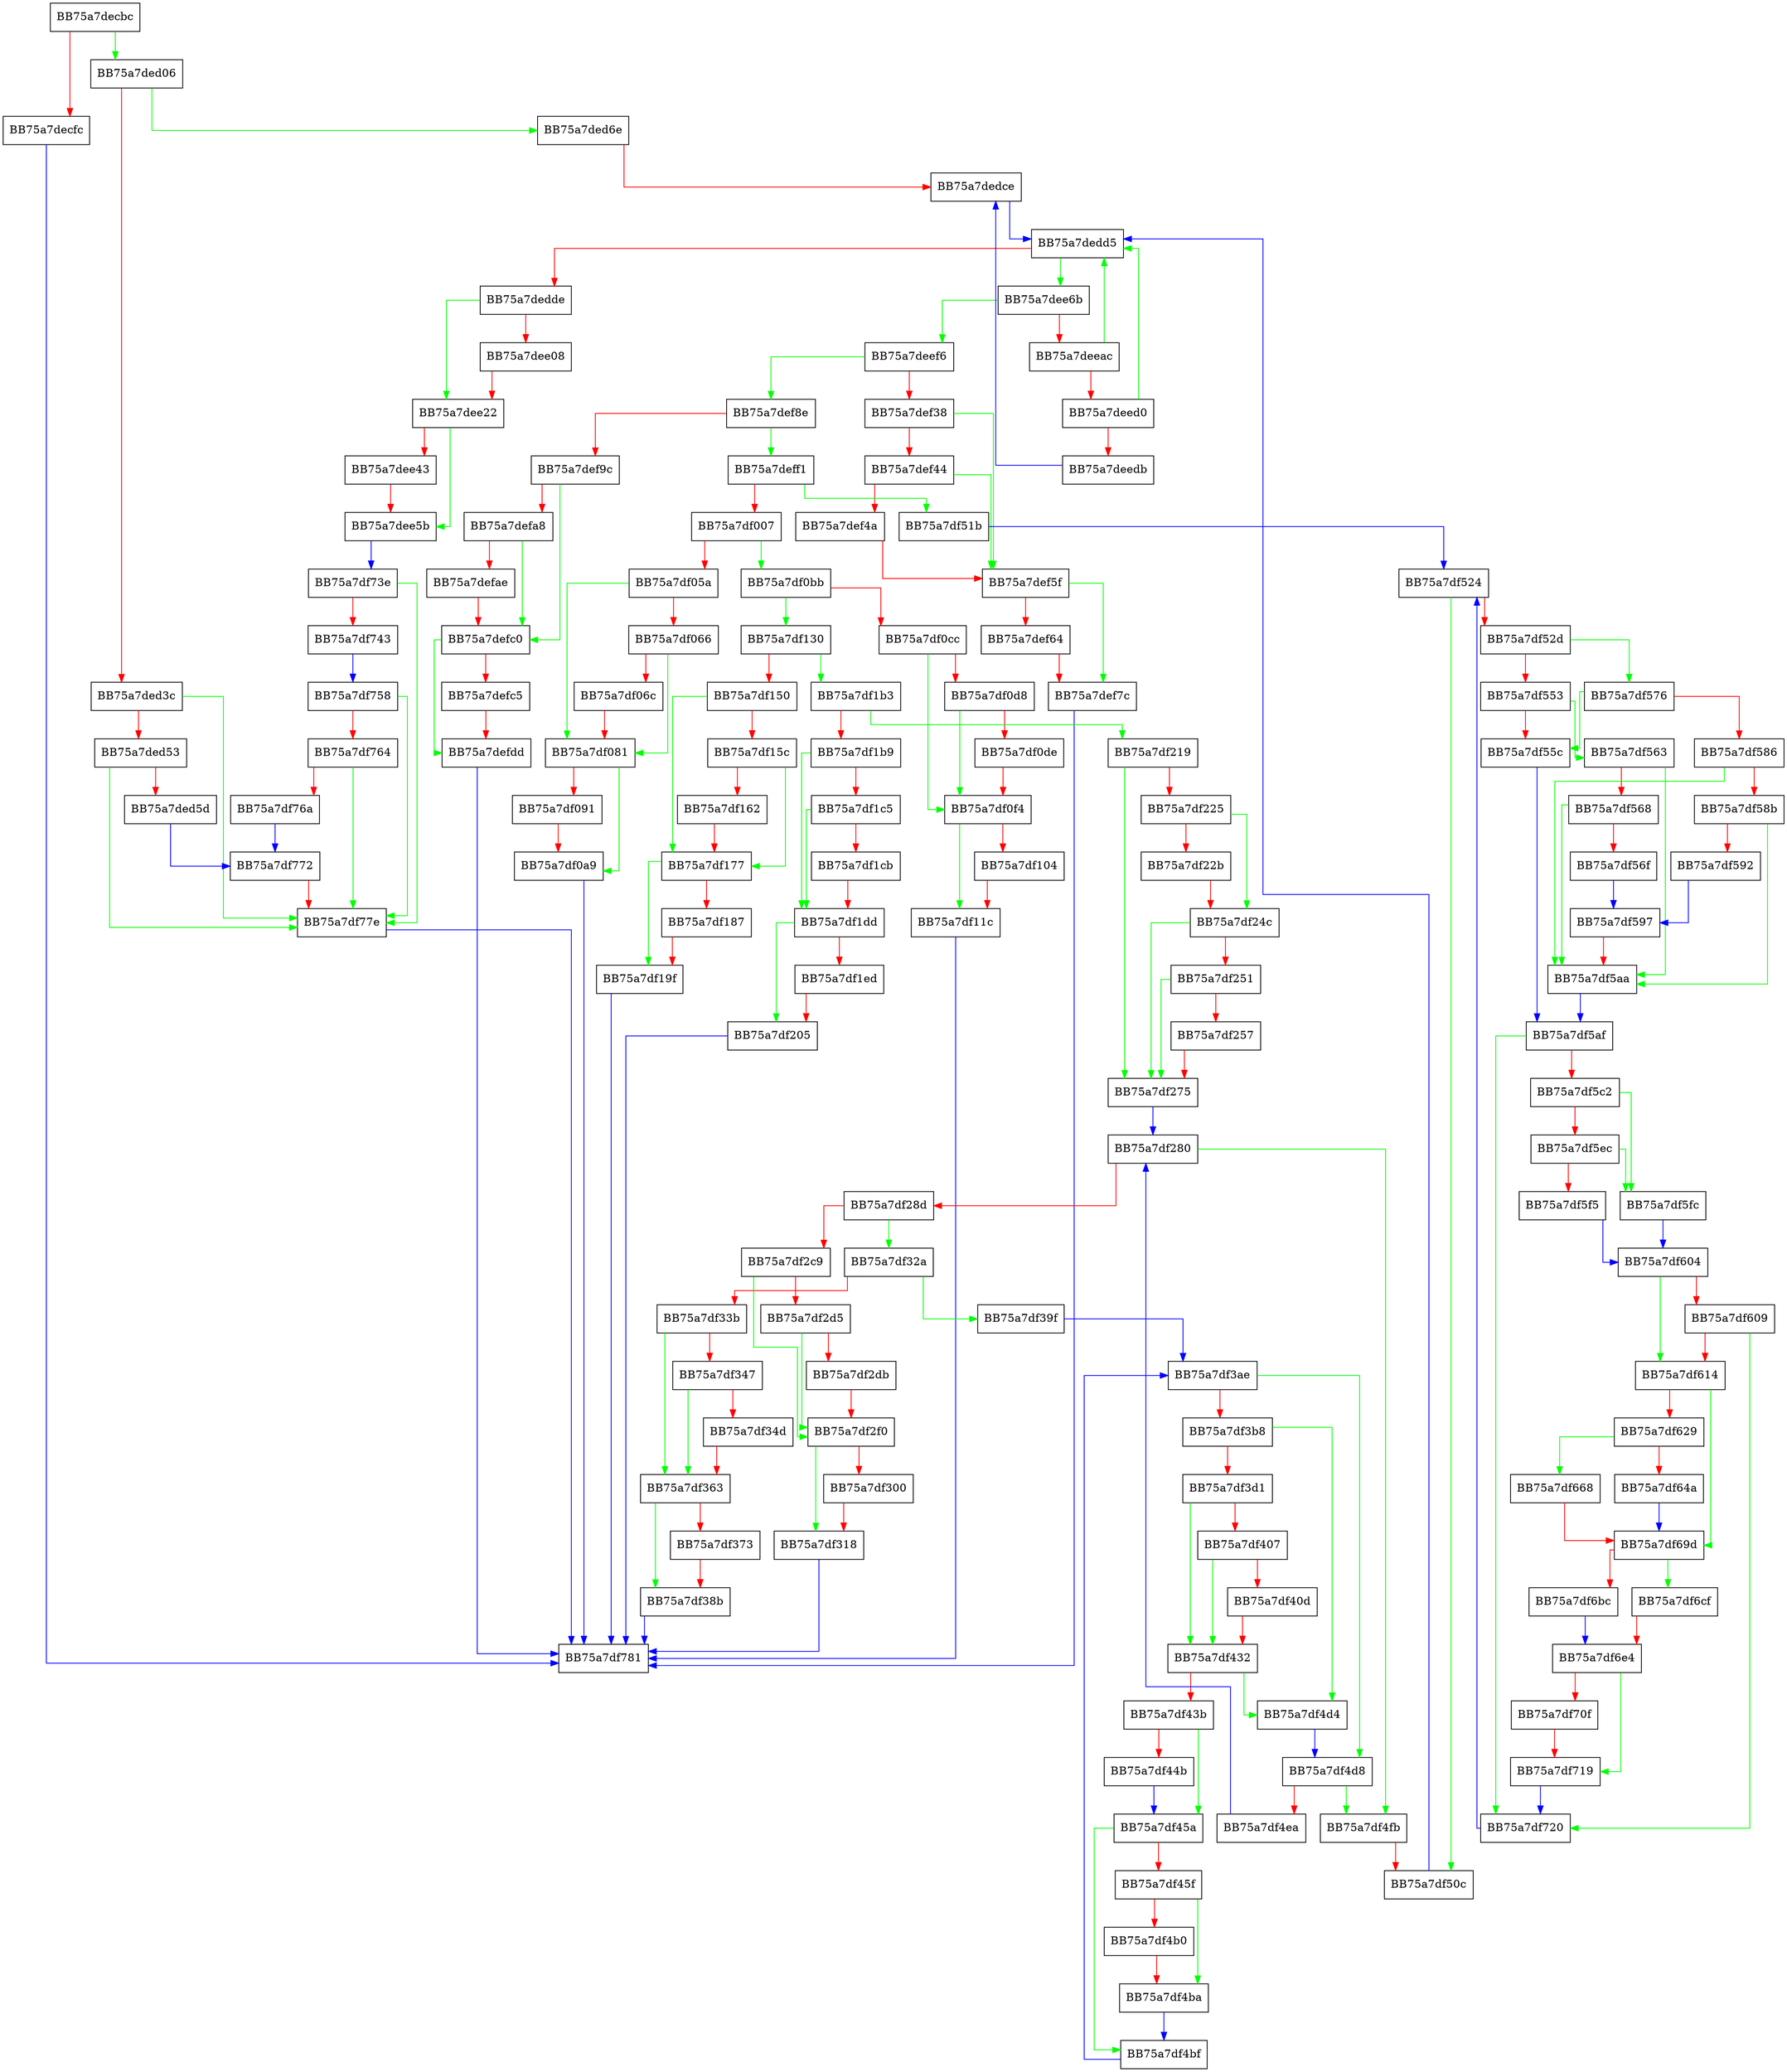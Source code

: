 digraph GetPartitionVolumeIterator {
  node [shape="box"];
  graph [splines=ortho];
  BB75a7decbc -> BB75a7ded06 [color="green"];
  BB75a7decbc -> BB75a7decfc [color="red"];
  BB75a7decfc -> BB75a7df781 [color="blue"];
  BB75a7ded06 -> BB75a7ded6e [color="green"];
  BB75a7ded06 -> BB75a7ded3c [color="red"];
  BB75a7ded3c -> BB75a7df77e [color="green"];
  BB75a7ded3c -> BB75a7ded53 [color="red"];
  BB75a7ded53 -> BB75a7df77e [color="green"];
  BB75a7ded53 -> BB75a7ded5d [color="red"];
  BB75a7ded5d -> BB75a7df772 [color="blue"];
  BB75a7ded6e -> BB75a7dedce [color="red"];
  BB75a7dedce -> BB75a7dedd5 [color="blue"];
  BB75a7dedd5 -> BB75a7dee6b [color="green"];
  BB75a7dedd5 -> BB75a7dedde [color="red"];
  BB75a7dedde -> BB75a7dee22 [color="green"];
  BB75a7dedde -> BB75a7dee08 [color="red"];
  BB75a7dee08 -> BB75a7dee22 [color="red"];
  BB75a7dee22 -> BB75a7dee5b [color="green"];
  BB75a7dee22 -> BB75a7dee43 [color="red"];
  BB75a7dee43 -> BB75a7dee5b [color="red"];
  BB75a7dee5b -> BB75a7df73e [color="blue"];
  BB75a7dee6b -> BB75a7deef6 [color="green"];
  BB75a7dee6b -> BB75a7deeac [color="red"];
  BB75a7deeac -> BB75a7dedd5 [color="green"];
  BB75a7deeac -> BB75a7deed0 [color="red"];
  BB75a7deed0 -> BB75a7dedd5 [color="green"];
  BB75a7deed0 -> BB75a7deedb [color="red"];
  BB75a7deedb -> BB75a7dedce [color="blue"];
  BB75a7deef6 -> BB75a7def8e [color="green"];
  BB75a7deef6 -> BB75a7def38 [color="red"];
  BB75a7def38 -> BB75a7def5f [color="green"];
  BB75a7def38 -> BB75a7def44 [color="red"];
  BB75a7def44 -> BB75a7def5f [color="green"];
  BB75a7def44 -> BB75a7def4a [color="red"];
  BB75a7def4a -> BB75a7def5f [color="red"];
  BB75a7def5f -> BB75a7def7c [color="green"];
  BB75a7def5f -> BB75a7def64 [color="red"];
  BB75a7def64 -> BB75a7def7c [color="red"];
  BB75a7def7c -> BB75a7df781 [color="blue"];
  BB75a7def8e -> BB75a7deff1 [color="green"];
  BB75a7def8e -> BB75a7def9c [color="red"];
  BB75a7def9c -> BB75a7defc0 [color="green"];
  BB75a7def9c -> BB75a7defa8 [color="red"];
  BB75a7defa8 -> BB75a7defc0 [color="green"];
  BB75a7defa8 -> BB75a7defae [color="red"];
  BB75a7defae -> BB75a7defc0 [color="red"];
  BB75a7defc0 -> BB75a7defdd [color="green"];
  BB75a7defc0 -> BB75a7defc5 [color="red"];
  BB75a7defc5 -> BB75a7defdd [color="red"];
  BB75a7defdd -> BB75a7df781 [color="blue"];
  BB75a7deff1 -> BB75a7df51b [color="green"];
  BB75a7deff1 -> BB75a7df007 [color="red"];
  BB75a7df007 -> BB75a7df0bb [color="green"];
  BB75a7df007 -> BB75a7df05a [color="red"];
  BB75a7df05a -> BB75a7df081 [color="green"];
  BB75a7df05a -> BB75a7df066 [color="red"];
  BB75a7df066 -> BB75a7df081 [color="green"];
  BB75a7df066 -> BB75a7df06c [color="red"];
  BB75a7df06c -> BB75a7df081 [color="red"];
  BB75a7df081 -> BB75a7df0a9 [color="green"];
  BB75a7df081 -> BB75a7df091 [color="red"];
  BB75a7df091 -> BB75a7df0a9 [color="red"];
  BB75a7df0a9 -> BB75a7df781 [color="blue"];
  BB75a7df0bb -> BB75a7df130 [color="green"];
  BB75a7df0bb -> BB75a7df0cc [color="red"];
  BB75a7df0cc -> BB75a7df0f4 [color="green"];
  BB75a7df0cc -> BB75a7df0d8 [color="red"];
  BB75a7df0d8 -> BB75a7df0f4 [color="green"];
  BB75a7df0d8 -> BB75a7df0de [color="red"];
  BB75a7df0de -> BB75a7df0f4 [color="red"];
  BB75a7df0f4 -> BB75a7df11c [color="green"];
  BB75a7df0f4 -> BB75a7df104 [color="red"];
  BB75a7df104 -> BB75a7df11c [color="red"];
  BB75a7df11c -> BB75a7df781 [color="blue"];
  BB75a7df130 -> BB75a7df1b3 [color="green"];
  BB75a7df130 -> BB75a7df150 [color="red"];
  BB75a7df150 -> BB75a7df177 [color="green"];
  BB75a7df150 -> BB75a7df15c [color="red"];
  BB75a7df15c -> BB75a7df177 [color="green"];
  BB75a7df15c -> BB75a7df162 [color="red"];
  BB75a7df162 -> BB75a7df177 [color="red"];
  BB75a7df177 -> BB75a7df19f [color="green"];
  BB75a7df177 -> BB75a7df187 [color="red"];
  BB75a7df187 -> BB75a7df19f [color="red"];
  BB75a7df19f -> BB75a7df781 [color="blue"];
  BB75a7df1b3 -> BB75a7df219 [color="green"];
  BB75a7df1b3 -> BB75a7df1b9 [color="red"];
  BB75a7df1b9 -> BB75a7df1dd [color="green"];
  BB75a7df1b9 -> BB75a7df1c5 [color="red"];
  BB75a7df1c5 -> BB75a7df1dd [color="green"];
  BB75a7df1c5 -> BB75a7df1cb [color="red"];
  BB75a7df1cb -> BB75a7df1dd [color="red"];
  BB75a7df1dd -> BB75a7df205 [color="green"];
  BB75a7df1dd -> BB75a7df1ed [color="red"];
  BB75a7df1ed -> BB75a7df205 [color="red"];
  BB75a7df205 -> BB75a7df781 [color="blue"];
  BB75a7df219 -> BB75a7df275 [color="green"];
  BB75a7df219 -> BB75a7df225 [color="red"];
  BB75a7df225 -> BB75a7df24c [color="green"];
  BB75a7df225 -> BB75a7df22b [color="red"];
  BB75a7df22b -> BB75a7df24c [color="red"];
  BB75a7df24c -> BB75a7df275 [color="green"];
  BB75a7df24c -> BB75a7df251 [color="red"];
  BB75a7df251 -> BB75a7df275 [color="green"];
  BB75a7df251 -> BB75a7df257 [color="red"];
  BB75a7df257 -> BB75a7df275 [color="red"];
  BB75a7df275 -> BB75a7df280 [color="blue"];
  BB75a7df280 -> BB75a7df4fb [color="green"];
  BB75a7df280 -> BB75a7df28d [color="red"];
  BB75a7df28d -> BB75a7df32a [color="green"];
  BB75a7df28d -> BB75a7df2c9 [color="red"];
  BB75a7df2c9 -> BB75a7df2f0 [color="green"];
  BB75a7df2c9 -> BB75a7df2d5 [color="red"];
  BB75a7df2d5 -> BB75a7df2f0 [color="green"];
  BB75a7df2d5 -> BB75a7df2db [color="red"];
  BB75a7df2db -> BB75a7df2f0 [color="red"];
  BB75a7df2f0 -> BB75a7df318 [color="green"];
  BB75a7df2f0 -> BB75a7df300 [color="red"];
  BB75a7df300 -> BB75a7df318 [color="red"];
  BB75a7df318 -> BB75a7df781 [color="blue"];
  BB75a7df32a -> BB75a7df39f [color="green"];
  BB75a7df32a -> BB75a7df33b [color="red"];
  BB75a7df33b -> BB75a7df363 [color="green"];
  BB75a7df33b -> BB75a7df347 [color="red"];
  BB75a7df347 -> BB75a7df363 [color="green"];
  BB75a7df347 -> BB75a7df34d [color="red"];
  BB75a7df34d -> BB75a7df363 [color="red"];
  BB75a7df363 -> BB75a7df38b [color="green"];
  BB75a7df363 -> BB75a7df373 [color="red"];
  BB75a7df373 -> BB75a7df38b [color="red"];
  BB75a7df38b -> BB75a7df781 [color="blue"];
  BB75a7df39f -> BB75a7df3ae [color="blue"];
  BB75a7df3ae -> BB75a7df4d8 [color="green"];
  BB75a7df3ae -> BB75a7df3b8 [color="red"];
  BB75a7df3b8 -> BB75a7df4d4 [color="green"];
  BB75a7df3b8 -> BB75a7df3d1 [color="red"];
  BB75a7df3d1 -> BB75a7df432 [color="green"];
  BB75a7df3d1 -> BB75a7df407 [color="red"];
  BB75a7df407 -> BB75a7df432 [color="green"];
  BB75a7df407 -> BB75a7df40d [color="red"];
  BB75a7df40d -> BB75a7df432 [color="red"];
  BB75a7df432 -> BB75a7df4d4 [color="green"];
  BB75a7df432 -> BB75a7df43b [color="red"];
  BB75a7df43b -> BB75a7df45a [color="green"];
  BB75a7df43b -> BB75a7df44b [color="red"];
  BB75a7df44b -> BB75a7df45a [color="blue"];
  BB75a7df45a -> BB75a7df4bf [color="green"];
  BB75a7df45a -> BB75a7df45f [color="red"];
  BB75a7df45f -> BB75a7df4ba [color="green"];
  BB75a7df45f -> BB75a7df4b0 [color="red"];
  BB75a7df4b0 -> BB75a7df4ba [color="red"];
  BB75a7df4ba -> BB75a7df4bf [color="blue"];
  BB75a7df4bf -> BB75a7df3ae [color="blue"];
  BB75a7df4d4 -> BB75a7df4d8 [color="blue"];
  BB75a7df4d8 -> BB75a7df4fb [color="green"];
  BB75a7df4d8 -> BB75a7df4ea [color="red"];
  BB75a7df4ea -> BB75a7df280 [color="blue"];
  BB75a7df4fb -> BB75a7df50c [color="red"];
  BB75a7df50c -> BB75a7dedd5 [color="blue"];
  BB75a7df51b -> BB75a7df524 [color="blue"];
  BB75a7df524 -> BB75a7df50c [color="green"];
  BB75a7df524 -> BB75a7df52d [color="red"];
  BB75a7df52d -> BB75a7df576 [color="green"];
  BB75a7df52d -> BB75a7df553 [color="red"];
  BB75a7df553 -> BB75a7df563 [color="green"];
  BB75a7df553 -> BB75a7df55c [color="red"];
  BB75a7df55c -> BB75a7df5af [color="blue"];
  BB75a7df563 -> BB75a7df5aa [color="green"];
  BB75a7df563 -> BB75a7df568 [color="red"];
  BB75a7df568 -> BB75a7df5aa [color="green"];
  BB75a7df568 -> BB75a7df56f [color="red"];
  BB75a7df56f -> BB75a7df597 [color="blue"];
  BB75a7df576 -> BB75a7df55c [color="green"];
  BB75a7df576 -> BB75a7df586 [color="red"];
  BB75a7df586 -> BB75a7df5aa [color="green"];
  BB75a7df586 -> BB75a7df58b [color="red"];
  BB75a7df58b -> BB75a7df5aa [color="green"];
  BB75a7df58b -> BB75a7df592 [color="red"];
  BB75a7df592 -> BB75a7df597 [color="blue"];
  BB75a7df597 -> BB75a7df5aa [color="red"];
  BB75a7df5aa -> BB75a7df5af [color="blue"];
  BB75a7df5af -> BB75a7df720 [color="green"];
  BB75a7df5af -> BB75a7df5c2 [color="red"];
  BB75a7df5c2 -> BB75a7df5fc [color="green"];
  BB75a7df5c2 -> BB75a7df5ec [color="red"];
  BB75a7df5ec -> BB75a7df5fc [color="green"];
  BB75a7df5ec -> BB75a7df5f5 [color="red"];
  BB75a7df5f5 -> BB75a7df604 [color="blue"];
  BB75a7df5fc -> BB75a7df604 [color="blue"];
  BB75a7df604 -> BB75a7df614 [color="green"];
  BB75a7df604 -> BB75a7df609 [color="red"];
  BB75a7df609 -> BB75a7df720 [color="green"];
  BB75a7df609 -> BB75a7df614 [color="red"];
  BB75a7df614 -> BB75a7df69d [color="green"];
  BB75a7df614 -> BB75a7df629 [color="red"];
  BB75a7df629 -> BB75a7df668 [color="green"];
  BB75a7df629 -> BB75a7df64a [color="red"];
  BB75a7df64a -> BB75a7df69d [color="blue"];
  BB75a7df668 -> BB75a7df69d [color="red"];
  BB75a7df69d -> BB75a7df6cf [color="green"];
  BB75a7df69d -> BB75a7df6bc [color="red"];
  BB75a7df6bc -> BB75a7df6e4 [color="blue"];
  BB75a7df6cf -> BB75a7df6e4 [color="red"];
  BB75a7df6e4 -> BB75a7df719 [color="green"];
  BB75a7df6e4 -> BB75a7df70f [color="red"];
  BB75a7df70f -> BB75a7df719 [color="red"];
  BB75a7df719 -> BB75a7df720 [color="blue"];
  BB75a7df720 -> BB75a7df524 [color="blue"];
  BB75a7df73e -> BB75a7df77e [color="green"];
  BB75a7df73e -> BB75a7df743 [color="red"];
  BB75a7df743 -> BB75a7df758 [color="blue"];
  BB75a7df758 -> BB75a7df77e [color="green"];
  BB75a7df758 -> BB75a7df764 [color="red"];
  BB75a7df764 -> BB75a7df77e [color="green"];
  BB75a7df764 -> BB75a7df76a [color="red"];
  BB75a7df76a -> BB75a7df772 [color="blue"];
  BB75a7df772 -> BB75a7df77e [color="red"];
  BB75a7df77e -> BB75a7df781 [color="blue"];
}
